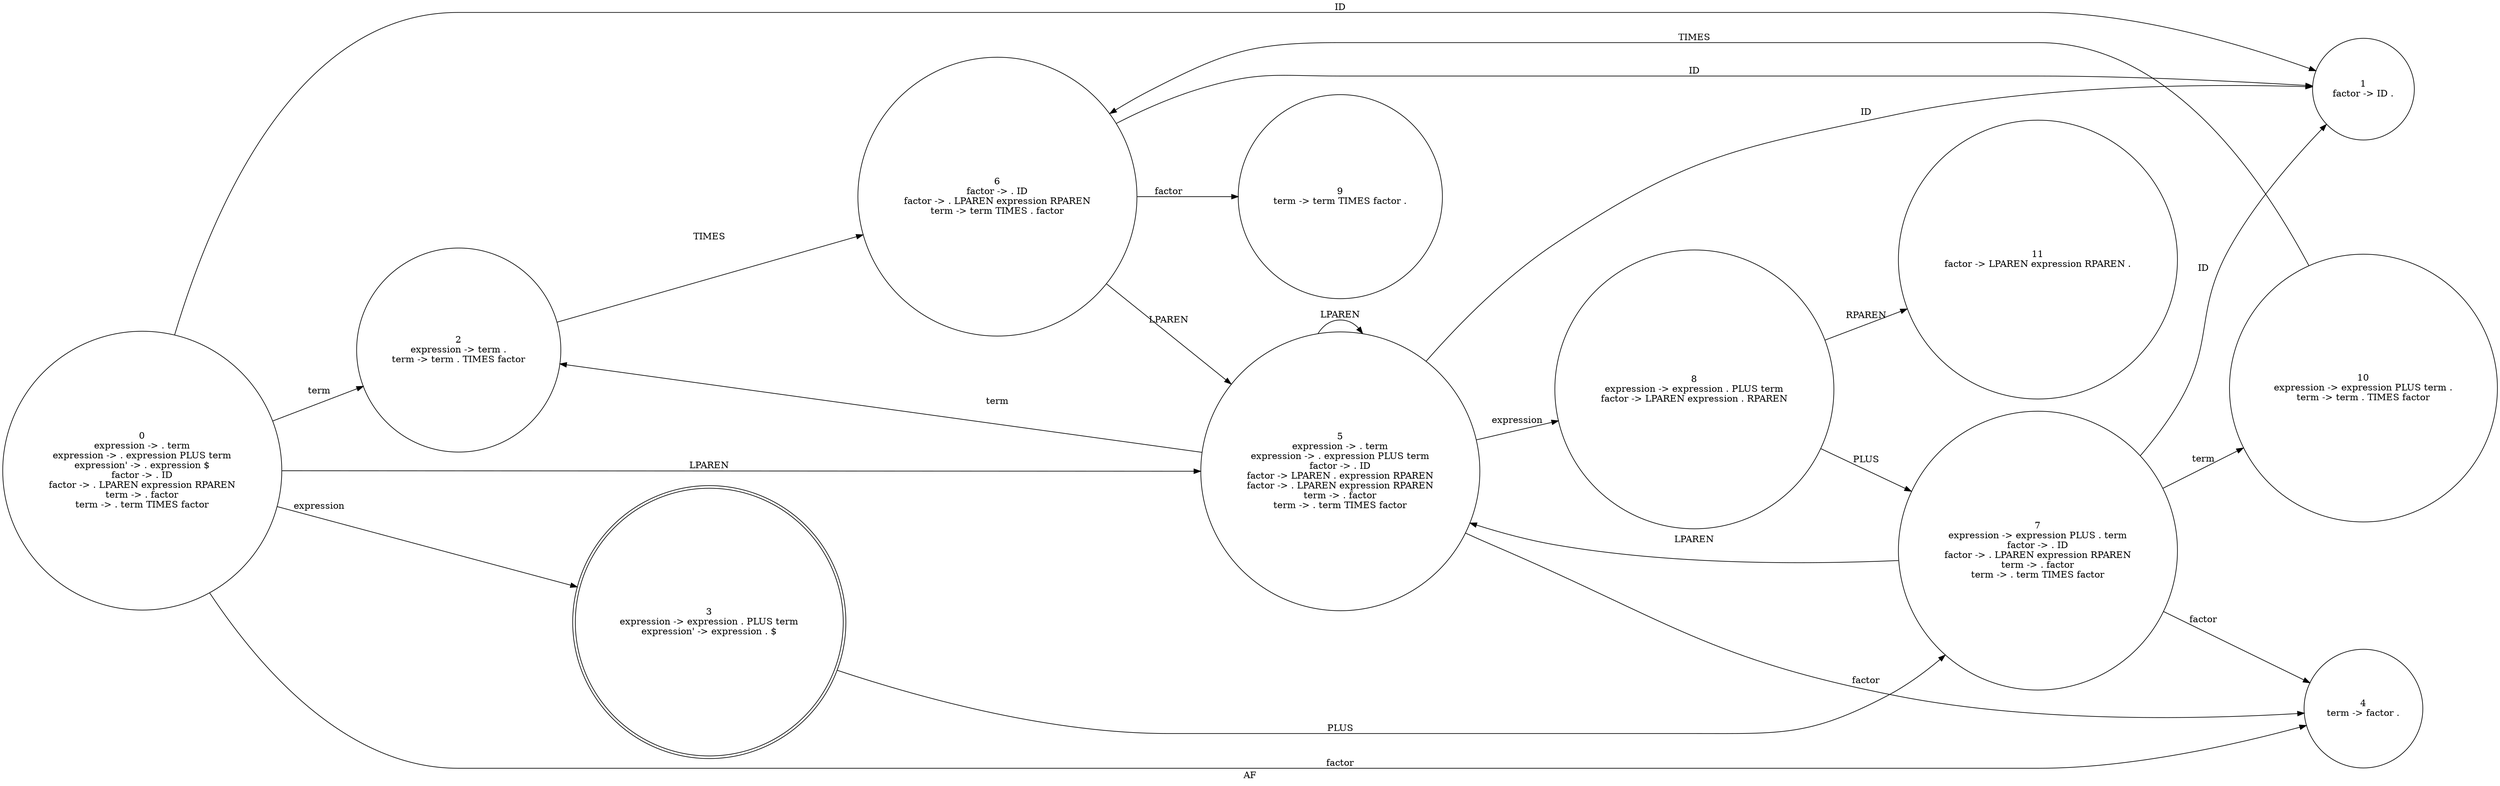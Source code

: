 // LR0
digraph {
	rankdir=LR
	label=AF
	0 [label="0
expression -> . term
expression -> . expression PLUS term
expression' -> . expression $
factor -> . ID
factor -> . LPAREN expression RPAREN
term -> . factor
term -> . term TIMES factor" shape=circle]
	1 [label="1
factor -> ID ." shape=circle]
	0 -> 1 [label=ID]
	2 [label="2
expression -> term .
term -> term . TIMES factor" shape=circle]
	6 [label="6
factor -> . ID
factor -> . LPAREN expression RPAREN
term -> term TIMES . factor" shape=circle]
	6 -> 1 [label=ID]
	9 [label="9
term -> term TIMES factor ." shape=circle]
	6 -> 9 [label=factor]
	5 [label="5
expression -> . term
expression -> . expression PLUS term
factor -> . ID
factor -> LPAREN . expression RPAREN
factor -> . LPAREN expression RPAREN
term -> . factor
term -> . term TIMES factor" shape=circle]
	5 -> 1 [label=ID]
	5 -> 2 [label=term]
	8 [label="8
expression -> expression . PLUS term
factor -> LPAREN expression . RPAREN" shape=circle]
	7 [label="7
expression -> expression PLUS . term
factor -> . ID
factor -> . LPAREN expression RPAREN
term -> . factor
term -> . term TIMES factor" shape=circle]
	7 -> 1 [label=ID]
	10 [label="10
expression -> expression PLUS term .
term -> term . TIMES factor" shape=circle]
	10 -> 6 [label=TIMES]
	7 -> 10 [label=term]
	4 [label="4
term -> factor ." shape=circle]
	7 -> 4 [label=factor]
	7 -> 5 [label=LPAREN]
	8 -> 7 [label=PLUS]
	11 [label="11
factor -> LPAREN expression RPAREN ." shape=circle]
	8 -> 11 [label=RPAREN]
	5 -> 8 [label=expression]
	5 -> 4 [label=factor]
	5 -> 5 [label=LPAREN]
	6 -> 5 [label=LPAREN]
	2 -> 6 [label=TIMES]
	0 -> 2 [label=term]
	3 [label="3
expression -> expression . PLUS term
expression' -> expression . $" shape=doublecircle]
	3 -> 7 [label=PLUS]
	0 -> 3 [label=expression]
	0 -> 4 [label=factor]
	0 -> 5 [label=LPAREN]
}
